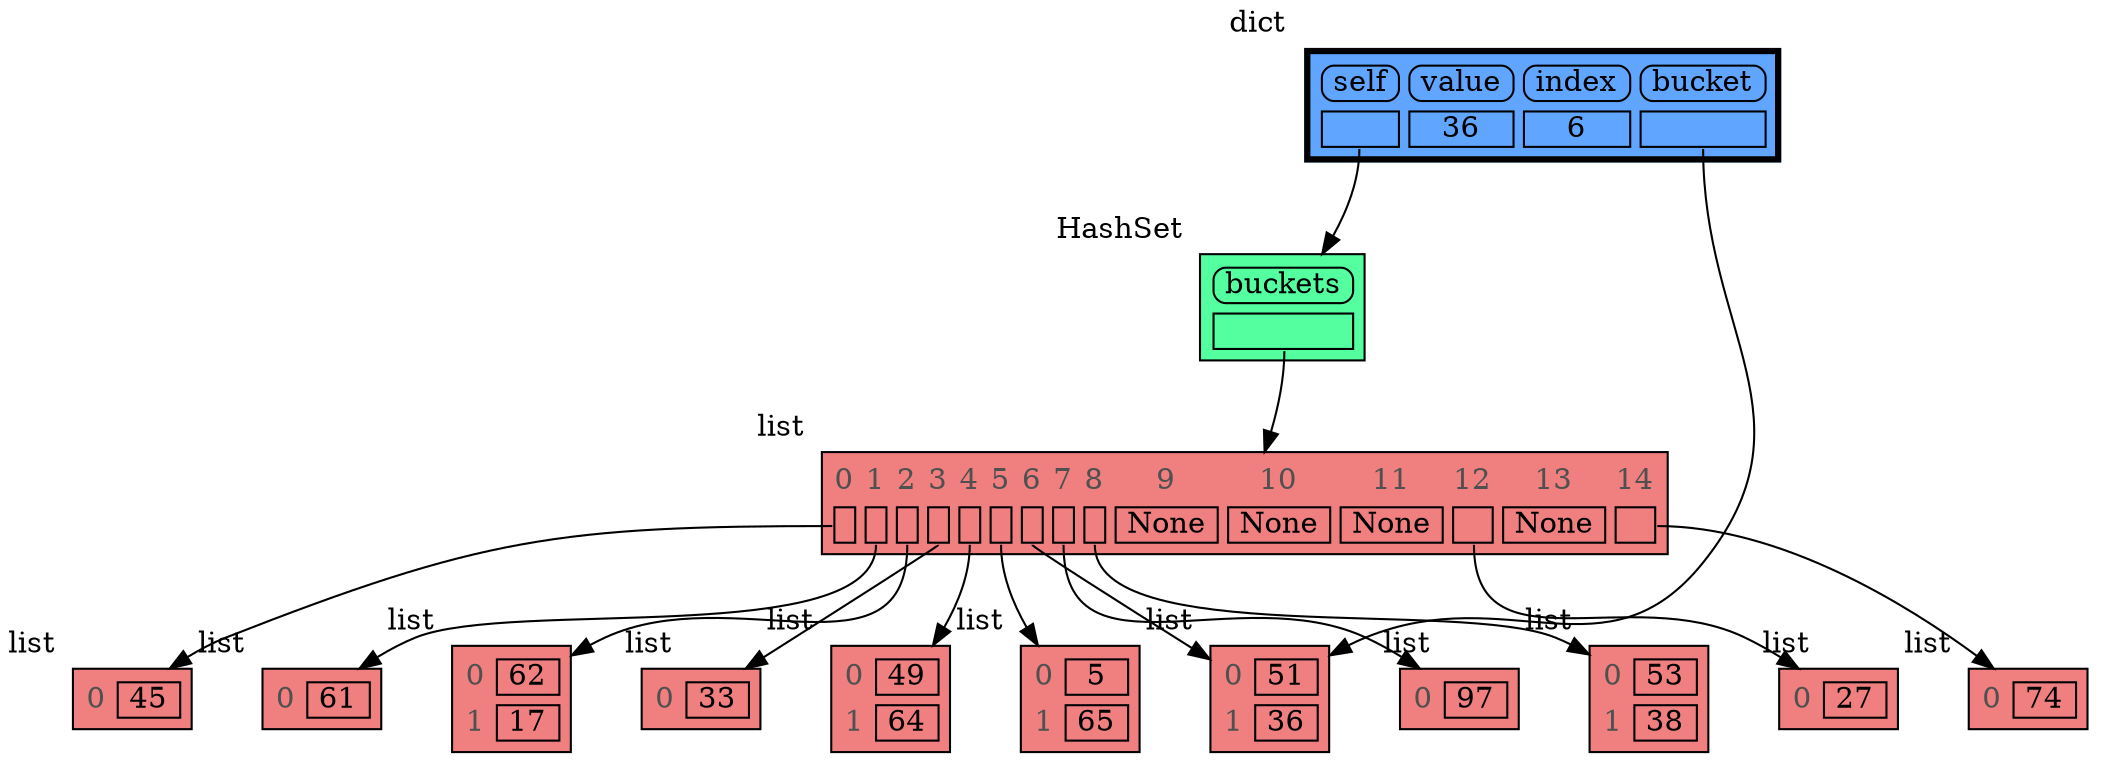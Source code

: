digraph memory_graph {
	node [shape=plaintext]
	node133277174104448 [label=<
<TABLE BORDER="1" CELLBORDER="1" CELLSPACING="5" CELLPADDING="0" BGCOLOR="lightcoral" PORT="table">
    <TR><TD BORDER="0"><font color="#505050">0</font></TD><TD BORDER="1"> 45 </TD></TR>
</TABLE>
> xlabel=list]
	node133277174104384 [label=<
<TABLE BORDER="1" CELLBORDER="1" CELLSPACING="5" CELLPADDING="0" BGCOLOR="lightcoral" PORT="table">
    <TR><TD BORDER="0"><font color="#505050">0</font></TD><TD BORDER="1"> 61 </TD></TR>
</TABLE>
> xlabel=list]
	node133277174104256 [label=<
<TABLE BORDER="1" CELLBORDER="1" CELLSPACING="5" CELLPADDING="0" BGCOLOR="lightcoral" PORT="table">
    <TR><TD BORDER="0"><font color="#505050">0</font></TD><TD BORDER="1"> 62 </TD></TR>
    <TR><TD BORDER="0"><font color="#505050">1</font></TD><TD BORDER="1"> 17 </TD></TR>
</TABLE>
> xlabel=list]
	node133277174017792 [label=<
<TABLE BORDER="1" CELLBORDER="1" CELLSPACING="5" CELLPADDING="0" BGCOLOR="lightcoral" PORT="table">
    <TR><TD BORDER="0"><font color="#505050">0</font></TD><TD BORDER="1"> 33 </TD></TR>
</TABLE>
> xlabel=list]
	node133277178055488 [label=<
<TABLE BORDER="1" CELLBORDER="1" CELLSPACING="5" CELLPADDING="0" BGCOLOR="lightcoral" PORT="table">
    <TR><TD BORDER="0"><font color="#505050">0</font></TD><TD BORDER="1"> 49 </TD></TR>
    <TR><TD BORDER="0"><font color="#505050">1</font></TD><TD BORDER="1"> 64 </TD></TR>
</TABLE>
> xlabel=list]
	node133277174017856 [label=<
<TABLE BORDER="1" CELLBORDER="1" CELLSPACING="5" CELLPADDING="0" BGCOLOR="lightcoral" PORT="table">
    <TR><TD BORDER="0"><font color="#505050">0</font></TD><TD BORDER="1"> 5 </TD></TR>
    <TR><TD BORDER="0"><font color="#505050">1</font></TD><TD BORDER="1"> 65 </TD></TR>
</TABLE>
> xlabel=list]
	node133277174104320 [label=<
<TABLE BORDER="1" CELLBORDER="1" CELLSPACING="5" CELLPADDING="0" BGCOLOR="lightcoral" PORT="table">
    <TR><TD BORDER="0"><font color="#505050">0</font></TD><TD BORDER="1"> 51 </TD></TR>
    <TR><TD BORDER="0"><font color="#505050">1</font></TD><TD BORDER="1"> 36 </TD></TR>
</TABLE>
> xlabel=list]
	node133277174009280 [label=<
<TABLE BORDER="1" CELLBORDER="1" CELLSPACING="5" CELLPADDING="0" BGCOLOR="lightcoral" PORT="table">
    <TR><TD BORDER="0"><font color="#505050">0</font></TD><TD BORDER="1"> 97 </TD></TR>
</TABLE>
> xlabel=list]
	node133277176512384 [label=<
<TABLE BORDER="1" CELLBORDER="1" CELLSPACING="5" CELLPADDING="0" BGCOLOR="lightcoral" PORT="table">
    <TR><TD BORDER="0"><font color="#505050">0</font></TD><TD BORDER="1"> 53 </TD></TR>
    <TR><TD BORDER="0"><font color="#505050">1</font></TD><TD BORDER="1"> 38 </TD></TR>
</TABLE>
> xlabel=list]
	node133277174104576 [label=<
<TABLE BORDER="1" CELLBORDER="1" CELLSPACING="5" CELLPADDING="0" BGCOLOR="lightcoral" PORT="table">
    <TR><TD BORDER="0"><font color="#505050">0</font></TD><TD BORDER="1"> 27 </TD></TR>
</TABLE>
> xlabel=list]
	node133277174104512 [label=<
<TABLE BORDER="1" CELLBORDER="1" CELLSPACING="5" CELLPADDING="0" BGCOLOR="lightcoral" PORT="table">
    <TR><TD BORDER="0"><font color="#505050">0</font></TD><TD BORDER="1"> 74 </TD></TR>
</TABLE>
> xlabel=list]
	node133277178057280 [label=<
<TABLE BORDER="1" CELLBORDER="1" CELLSPACING="5" CELLPADDING="0" BGCOLOR="lightcoral" PORT="table">
    <TR><TD BORDER="0"><font color="#505050">0</font></TD><TD BORDER="0"><font color="#505050">1</font></TD><TD BORDER="0"><font color="#505050">2</font></TD><TD BORDER="0"><font color="#505050">3</font></TD><TD BORDER="0"><font color="#505050">4</font></TD><TD BORDER="0"><font color="#505050">5</font></TD><TD BORDER="0"><font color="#505050">6</font></TD><TD BORDER="0"><font color="#505050">7</font></TD><TD BORDER="0"><font color="#505050">8</font></TD><TD BORDER="0"><font color="#505050">9</font></TD><TD BORDER="0"><font color="#505050">10</font></TD><TD BORDER="0"><font color="#505050">11</font></TD><TD BORDER="0"><font color="#505050">12</font></TD><TD BORDER="0"><font color="#505050">13</font></TD><TD BORDER="0"><font color="#505050">14</font></TD></TR>
    <TR><TD BORDER="1" PORT="ref0"> </TD><TD BORDER="1" PORT="ref1"> </TD><TD BORDER="1" PORT="ref2"> </TD><TD BORDER="1" PORT="ref3"> </TD><TD BORDER="1" PORT="ref4"> </TD><TD BORDER="1" PORT="ref5"> </TD><TD BORDER="1" PORT="ref6"> </TD><TD BORDER="1" PORT="ref7"> </TD><TD BORDER="1" PORT="ref8"> </TD><TD BORDER="1"> None </TD><TD BORDER="1"> None </TD><TD BORDER="1"> None </TD><TD BORDER="1" PORT="ref9"> </TD><TD BORDER="1"> None </TD><TD BORDER="1" PORT="ref10"> </TD></TR>
</TABLE>
> xlabel=list]
	node133277178057280:ref0 -> node133277174104448:table [style=solid]
	node133277178057280:ref1 -> node133277174104384:table [style=solid]
	node133277178057280:ref2 -> node133277174104256:table [style=solid]
	node133277178057280:ref3 -> node133277174017792:table [style=solid]
	node133277178057280:ref4 -> node133277178055488:table [style=solid]
	node133277178057280:ref5 -> node133277174017856:table [style=solid]
	node133277178057280:ref6 -> node133277174104320:table [style=solid]
	node133277178057280:ref7 -> node133277174009280:table [style=solid]
	node133277178057280:ref8 -> node133277176512384:table [style=solid]
	node133277178057280:ref9 -> node133277174104576:table [style=solid]
	node133277178057280:ref10 -> node133277174104512:table [style=solid]
	node133277176514512 [label=<
<TABLE BORDER="1" CELLBORDER="1" CELLSPACING="5" CELLPADDING="0" BGCOLOR="seagreen1" PORT="table">
    <TR><TD BORDER="1" STYLE="ROUNDED"> buckets </TD></TR>
    <TR><TD BORDER="1" PORT="ref0"> </TD></TR>
</TABLE>
> xlabel=HashSet]
	node133277176514512:ref0 -> node133277178057280:table [style=solid]
	node133277176326912 [label=<
<TABLE BORDER="3" CELLBORDER="1" CELLSPACING="5" CELLPADDING="0" BGCOLOR="#60a5ff" PORT="table">
    <TR><TD BORDER="1" STYLE="ROUNDED"> self </TD><TD BORDER="1" STYLE="ROUNDED"> value </TD><TD BORDER="1" STYLE="ROUNDED"> index </TD><TD BORDER="1" STYLE="ROUNDED"> bucket </TD></TR>
    <TR><TD BORDER="1" PORT="ref0"> </TD><TD BORDER="1"> 36 </TD><TD BORDER="1"> 6 </TD><TD BORDER="1" PORT="ref1"> </TD></TR>
</TABLE>
> xlabel=dict]
	node133277176326912:ref0 -> node133277176514512:table [style=solid]
	node133277176326912:ref1 -> node133277174104320:table [style=solid]
subgraph { rank=same; node133277174104448 -> node133277174104384 -> node133277174104256 -> node133277174017792 -> node133277178055488 -> node133277174017856 -> node133277174104320 -> node133277174009280 -> node133277176512384 -> node133277174104576 -> node133277174104512[weight=10, style=invis]; }
}
